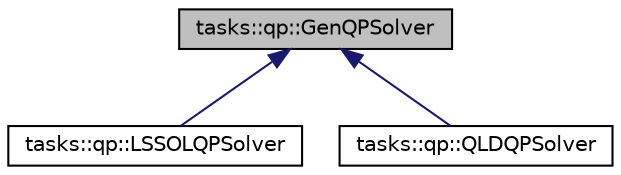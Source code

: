 digraph "tasks::qp::GenQPSolver"
{
  edge [fontname="Helvetica",fontsize="10",labelfontname="Helvetica",labelfontsize="10"];
  node [fontname="Helvetica",fontsize="10",shape=record];
  Node0 [label="tasks::qp::GenQPSolver",height=0.2,width=0.4,color="black", fillcolor="grey75", style="filled", fontcolor="black"];
  Node0 -> Node1 [dir="back",color="midnightblue",fontsize="10",style="solid",fontname="Helvetica"];
  Node1 [label="tasks::qp::LSSOLQPSolver",height=0.2,width=0.4,color="black", fillcolor="white", style="filled",URL="$classtasks_1_1qp_1_1LSSOLQPSolver.html"];
  Node0 -> Node2 [dir="back",color="midnightblue",fontsize="10",style="solid",fontname="Helvetica"];
  Node2 [label="tasks::qp::QLDQPSolver",height=0.2,width=0.4,color="black", fillcolor="white", style="filled",URL="$classtasks_1_1qp_1_1QLDQPSolver.html"];
}
